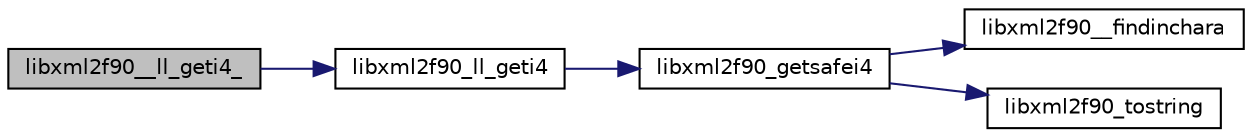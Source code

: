 digraph "libxml2f90__ll_geti4_"
{
 // LATEX_PDF_SIZE
  edge [fontname="Helvetica",fontsize="10",labelfontname="Helvetica",labelfontsize="10"];
  node [fontname="Helvetica",fontsize="10",shape=record];
  rankdir="LR";
  Node1 [label="libxml2f90__ll_geti4_",height=0.2,width=0.4,color="black", fillcolor="grey75", style="filled", fontcolor="black",tooltip=" "];
  Node1 -> Node2 [color="midnightblue",fontsize="10",style="solid",fontname="Helvetica"];
  Node2 [label="libxml2f90_ll_geti4",height=0.2,width=0.4,color="black", fillcolor="white", style="filled",URL="$libxml2f90_8f90__pp_8f90.html#a06d3fe6d9c7cd1a6044e617b8a2acdb9",tooltip=" "];
  Node2 -> Node3 [color="midnightblue",fontsize="10",style="solid",fontname="Helvetica"];
  Node3 [label="libxml2f90_getsafei4",height=0.2,width=0.4,color="black", fillcolor="white", style="filled",URL="$libxml2f90_8f90__pp_8f90.html#ac813de3235a2af4f169c5434743f86a2",tooltip=" "];
  Node3 -> Node4 [color="midnightblue",fontsize="10",style="solid",fontname="Helvetica"];
  Node4 [label="libxml2f90__findinchara",height=0.2,width=0.4,color="black", fillcolor="white", style="filled",URL="$libxml2f90_8f90__pp_8f90.html#a32693bbc0bcd62439a95f4e0a2d4da6d",tooltip=" "];
  Node3 -> Node5 [color="midnightblue",fontsize="10",style="solid",fontname="Helvetica"];
  Node5 [label="libxml2f90_tostring",height=0.2,width=0.4,color="black", fillcolor="white", style="filled",URL="$libxml2f90_8f90__pp_8f90.html#ad6bcb9b8b86b4f88c534b842dc1bd9a1",tooltip=" "];
}
